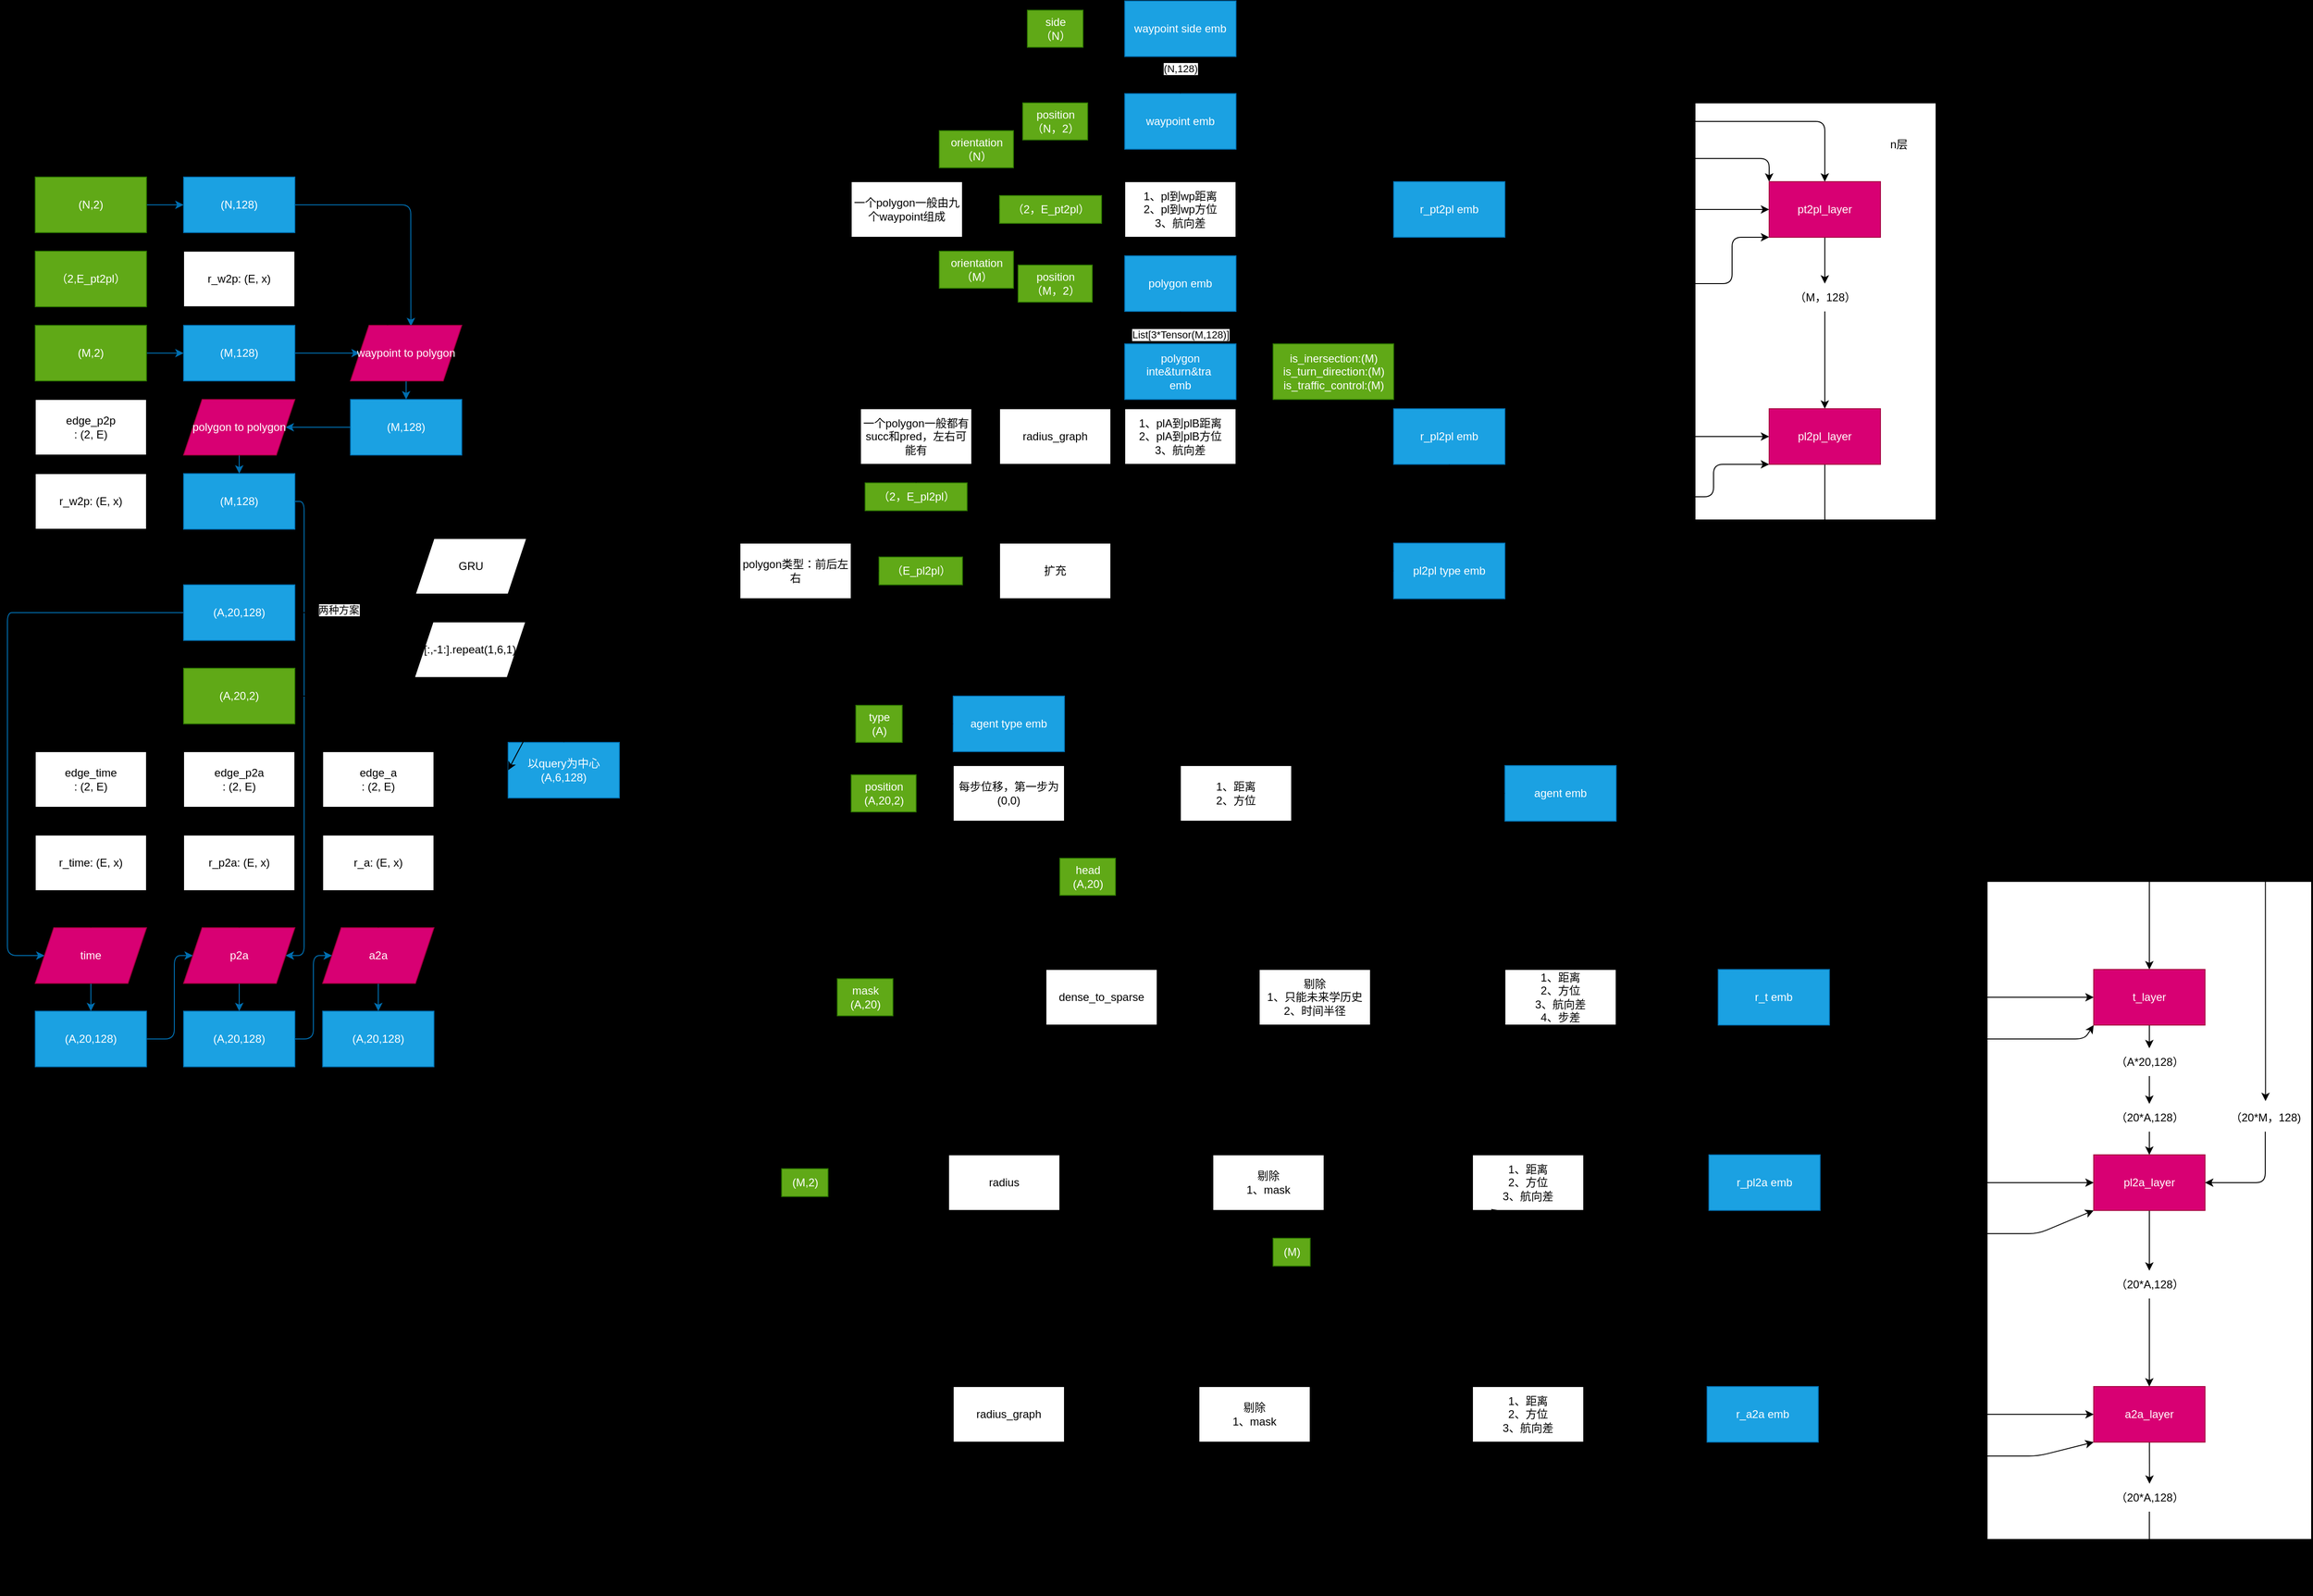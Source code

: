 <mxfile>
    <diagram id="oqo1S8tn357nuLcqh5lc" name="第 1 页">
        <mxGraphModel dx="2777" dy="2589" grid="1" gridSize="10" guides="1" tooltips="1" connect="1" arrows="1" fold="1" page="0" pageScale="1" pageWidth="827" pageHeight="1169" background="#000000" math="0" shadow="0">
            <root>
                <mxCell id="0"/>
                <mxCell id="1" parent="0"/>
                <mxCell id="329" value="" style="whiteSpace=wrap;html=1;" vertex="1" parent="1">
                    <mxGeometry x="2265" y="840" width="350" height="710" as="geometry"/>
                </mxCell>
                <mxCell id="202" value="" style="whiteSpace=wrap;html=1;" parent="1" vertex="1">
                    <mxGeometry x="1950" width="260" height="450" as="geometry"/>
                </mxCell>
                <mxCell id="4" value="" style="edgeStyle=none;html=1;fillColor=#1ba1e2;strokeColor=#006EAF;" parent="1" source="2" target="3" edge="1">
                    <mxGeometry relative="1" as="geometry"/>
                </mxCell>
                <mxCell id="2" value="(N,2)" style="rounded=0;whiteSpace=wrap;html=1;fillColor=#60a917;fontColor=#ffffff;strokeColor=#2D7600;" parent="1" vertex="1">
                    <mxGeometry x="160" y="80" width="120" height="60" as="geometry"/>
                </mxCell>
                <mxCell id="11" style="edgeStyle=none;html=1;entryX=0.543;entryY=0.016;entryDx=0;entryDy=0;entryPerimeter=0;fillColor=#1ba1e2;strokeColor=#006EAF;" parent="1" source="3" target="9" edge="1">
                    <mxGeometry relative="1" as="geometry">
                        <Array as="points">
                            <mxPoint x="565" y="110"/>
                        </Array>
                    </mxGeometry>
                </mxCell>
                <mxCell id="3" value="(N,128)" style="rounded=0;whiteSpace=wrap;html=1;fillColor=#1ba1e2;fontColor=#ffffff;strokeColor=#006EAF;" parent="1" vertex="1">
                    <mxGeometry x="320" y="80" width="120" height="60" as="geometry"/>
                </mxCell>
                <mxCell id="5" value="" style="edgeStyle=none;html=1;fillColor=#1ba1e2;strokeColor=#006EAF;" parent="1" source="6" target="7" edge="1">
                    <mxGeometry relative="1" as="geometry"/>
                </mxCell>
                <mxCell id="24" value="" style="edgeStyle=none;html=1;entryX=0.5;entryY=0;entryDx=0;entryDy=0;" parent="1" source="6" target="22" edge="1">
                    <mxGeometry relative="1" as="geometry"/>
                </mxCell>
                <mxCell id="62" style="edgeStyle=none;html=1;exitX=0;exitY=0.5;exitDx=0;exitDy=0;entryX=0;entryY=0.5;entryDx=0;entryDy=0;" parent="1" source="6" target="37" edge="1">
                    <mxGeometry relative="1" as="geometry">
                        <Array as="points">
                            <mxPoint x="130" y="270"/>
                            <mxPoint x="130" y="530"/>
                            <mxPoint x="300" y="530"/>
                            <mxPoint x="300" y="610"/>
                            <mxPoint x="300" y="730"/>
                        </Array>
                    </mxGeometry>
                </mxCell>
                <mxCell id="6" value="(M,2)" style="rounded=0;whiteSpace=wrap;html=1;fillColor=#60a917;fontColor=#ffffff;strokeColor=#2D7600;" parent="1" vertex="1">
                    <mxGeometry x="160" y="240" width="120" height="60" as="geometry"/>
                </mxCell>
                <mxCell id="10" value="" style="edgeStyle=none;html=1;fillColor=#1ba1e2;strokeColor=#006EAF;" parent="1" source="7" target="9" edge="1">
                    <mxGeometry relative="1" as="geometry"/>
                </mxCell>
                <mxCell id="7" value="(M,128)" style="rounded=0;whiteSpace=wrap;html=1;fillColor=#1ba1e2;fontColor=#ffffff;strokeColor=#006EAF;" parent="1" vertex="1">
                    <mxGeometry x="320" y="240" width="120" height="60" as="geometry"/>
                </mxCell>
                <mxCell id="13" value="" style="edgeStyle=none;html=1;fillColor=#1ba1e2;strokeColor=#006EAF;" parent="1" source="9" target="12" edge="1">
                    <mxGeometry relative="1" as="geometry"/>
                </mxCell>
                <mxCell id="9" value="waypoint to polygon" style="shape=parallelogram;perimeter=parallelogramPerimeter;whiteSpace=wrap;html=1;fixedSize=1;fillColor=#d80073;fontColor=#ffffff;strokeColor=#A50040;" parent="1" vertex="1">
                    <mxGeometry x="500" y="240" width="120" height="60" as="geometry"/>
                </mxCell>
                <mxCell id="21" value="" style="edgeStyle=none;html=1;fillColor=#1ba1e2;strokeColor=#006EAF;" parent="1" source="12" target="20" edge="1">
                    <mxGeometry relative="1" as="geometry"/>
                </mxCell>
                <mxCell id="12" value="(M,128)" style="whiteSpace=wrap;html=1;fillColor=#1ba1e2;fontColor=#ffffff;strokeColor=#006EAF;" parent="1" vertex="1">
                    <mxGeometry x="500" y="320" width="120" height="60" as="geometry"/>
                </mxCell>
                <mxCell id="18" value="" style="edgeStyle=none;html=1;" parent="1" source="14" target="17" edge="1">
                    <mxGeometry relative="1" as="geometry">
                        <Array as="points">
                            <mxPoint x="300" y="190"/>
                        </Array>
                    </mxGeometry>
                </mxCell>
                <mxCell id="29" style="edgeStyle=none;html=1;exitX=1;exitY=0.5;exitDx=0;exitDy=0;" parent="1" source="14" edge="1">
                    <mxGeometry relative="1" as="geometry">
                        <mxPoint x="540" y="240" as="targetPoint"/>
                        <Array as="points">
                            <mxPoint x="300" y="190"/>
                            <mxPoint x="300" y="150"/>
                            <mxPoint x="540" y="150"/>
                        </Array>
                    </mxGeometry>
                </mxCell>
                <mxCell id="14" value="&lt;span style=&quot;&quot;&gt;（2,E_pt2pl）&lt;/span&gt;" style="rounded=0;whiteSpace=wrap;html=1;fillColor=#60a917;fontColor=#ffffff;strokeColor=#2D7600;" parent="1" vertex="1">
                    <mxGeometry x="160" y="160" width="120" height="60" as="geometry"/>
                </mxCell>
                <mxCell id="19" style="edgeStyle=none;html=1;entryX=0.175;entryY=-0.022;entryDx=0;entryDy=0;entryPerimeter=0;" parent="1" source="17" target="9" edge="1">
                    <mxGeometry relative="1" as="geometry">
                        <Array as="points">
                            <mxPoint x="520" y="190"/>
                        </Array>
                    </mxGeometry>
                </mxCell>
                <mxCell id="17" value="r_w2p: (E, x)" style="rounded=0;whiteSpace=wrap;html=1;" parent="1" vertex="1">
                    <mxGeometry x="320" y="160" width="120" height="60" as="geometry"/>
                </mxCell>
                <mxCell id="31" value="" style="edgeStyle=none;html=1;fillColor=#1ba1e2;strokeColor=#006EAF;" parent="1" source="20" target="30" edge="1">
                    <mxGeometry relative="1" as="geometry"/>
                </mxCell>
                <mxCell id="20" value="polygon to polygon" style="shape=parallelogram;perimeter=parallelogramPerimeter;whiteSpace=wrap;html=1;fixedSize=1;fillColor=#d80073;fontColor=#ffffff;strokeColor=#A50040;" parent="1" vertex="1">
                    <mxGeometry x="320" y="320" width="120" height="60" as="geometry"/>
                </mxCell>
                <mxCell id="25" value="" style="edgeStyle=none;html=1;" parent="1" source="22" target="23" edge="1">
                    <mxGeometry relative="1" as="geometry"/>
                </mxCell>
                <mxCell id="27" style="edgeStyle=none;html=1;entryX=0;entryY=0.5;entryDx=0;entryDy=0;" parent="1" source="22" target="20" edge="1">
                    <mxGeometry relative="1" as="geometry"/>
                </mxCell>
                <mxCell id="22" value="edge_p2p&lt;br&gt;: (2, E)" style="rounded=0;whiteSpace=wrap;html=1;" parent="1" vertex="1">
                    <mxGeometry x="160" y="320" width="120" height="60" as="geometry"/>
                </mxCell>
                <mxCell id="28" style="edgeStyle=none;html=1;exitX=1;exitY=0.5;exitDx=0;exitDy=0;entryX=0.022;entryY=0.831;entryDx=0;entryDy=0;entryPerimeter=0;" parent="1" source="23" target="20" edge="1">
                    <mxGeometry relative="1" as="geometry">
                        <Array as="points">
                            <mxPoint x="300" y="430"/>
                            <mxPoint x="300" y="370"/>
                        </Array>
                    </mxGeometry>
                </mxCell>
                <mxCell id="23" value="r_w2p: (E, x)" style="rounded=0;whiteSpace=wrap;html=1;" parent="1" vertex="1">
                    <mxGeometry x="160" y="400" width="120" height="60" as="geometry"/>
                </mxCell>
                <mxCell id="94" style="edgeStyle=none;html=1;exitX=1;exitY=0.5;exitDx=0;exitDy=0;entryX=1;entryY=0.5;entryDx=0;entryDy=0;fillColor=#1ba1e2;strokeColor=#006EAF;" parent="1" source="30" target="53" edge="1">
                    <mxGeometry relative="1" as="geometry">
                        <Array as="points">
                            <mxPoint x="450" y="430"/>
                            <mxPoint x="450" y="660"/>
                            <mxPoint x="450" y="920"/>
                        </Array>
                    </mxGeometry>
                </mxCell>
                <mxCell id="30" value="(M,128)" style="whiteSpace=wrap;html=1;fillColor=#1ba1e2;fontColor=#ffffff;strokeColor=#006EAF;" parent="1" vertex="1">
                    <mxGeometry x="320" y="400" width="120" height="60" as="geometry"/>
                </mxCell>
                <mxCell id="63" value="" style="edgeStyle=none;html=1;" parent="1" source="32" target="37" edge="1">
                    <mxGeometry relative="1" as="geometry"/>
                </mxCell>
                <mxCell id="64" style="edgeStyle=none;html=1;exitX=0;exitY=0.5;exitDx=0;exitDy=0;entryX=0.5;entryY=0;entryDx=0;entryDy=0;" parent="1" source="32" target="35" edge="1">
                    <mxGeometry relative="1" as="geometry">
                        <Array as="points">
                            <mxPoint x="220" y="640"/>
                        </Array>
                    </mxGeometry>
                </mxCell>
                <mxCell id="65" style="edgeStyle=none;html=1;exitX=1;exitY=0.5;exitDx=0;exitDy=0;entryX=0.5;entryY=0;entryDx=0;entryDy=0;" parent="1" source="32" target="38" edge="1">
                    <mxGeometry relative="1" as="geometry">
                        <Array as="points">
                            <mxPoint x="530" y="640"/>
                        </Array>
                    </mxGeometry>
                </mxCell>
                <mxCell id="85" value="" style="edgeStyle=none;html=1;" parent="1" source="32" target="84" edge="1">
                    <mxGeometry relative="1" as="geometry"/>
                </mxCell>
                <mxCell id="32" value="(A,20,2)" style="rounded=0;whiteSpace=wrap;html=1;fillColor=#60a917;fontColor=#ffffff;strokeColor=#2D7600;" parent="1" vertex="1">
                    <mxGeometry x="320" y="610" width="120" height="60" as="geometry"/>
                </mxCell>
                <mxCell id="67" value="" style="edgeStyle=none;html=1;" parent="1" source="35" target="66" edge="1">
                    <mxGeometry relative="1" as="geometry"/>
                </mxCell>
                <mxCell id="77" style="edgeStyle=none;html=1;exitX=0.5;exitY=1;exitDx=0;exitDy=0;entryX=0.096;entryY=0.333;entryDx=0;entryDy=0;entryPerimeter=0;" parent="1" source="35" target="52" edge="1">
                    <mxGeometry relative="1" as="geometry">
                        <Array as="points">
                            <mxPoint x="220" y="770"/>
                            <mxPoint x="150" y="770"/>
                            <mxPoint x="150" y="840"/>
                            <mxPoint x="150" y="910"/>
                        </Array>
                    </mxGeometry>
                </mxCell>
                <mxCell id="35" value="edge_time&lt;br&gt;: (2, E)" style="rounded=0;whiteSpace=wrap;html=1;" parent="1" vertex="1">
                    <mxGeometry x="160" y="700" width="120" height="60" as="geometry"/>
                </mxCell>
                <mxCell id="69" value="" style="edgeStyle=none;html=1;" parent="1" source="37" target="68" edge="1">
                    <mxGeometry relative="1" as="geometry"/>
                </mxCell>
                <mxCell id="76" style="edgeStyle=none;html=1;exitX=0.5;exitY=1;exitDx=0;exitDy=0;entryX=0;entryY=0.25;entryDx=0;entryDy=0;" parent="1" source="37" target="53" edge="1">
                    <mxGeometry relative="1" as="geometry">
                        <Array as="points">
                            <mxPoint x="380" y="770"/>
                            <mxPoint x="310" y="770"/>
                            <mxPoint x="310" y="910"/>
                        </Array>
                    </mxGeometry>
                </mxCell>
                <mxCell id="37" value="edge_p2a&lt;br&gt;: (2, E)" style="rounded=0;whiteSpace=wrap;html=1;" parent="1" vertex="1">
                    <mxGeometry x="320" y="700" width="120" height="60" as="geometry"/>
                </mxCell>
                <mxCell id="71" value="" style="edgeStyle=none;html=1;" parent="1" source="38" target="70" edge="1">
                    <mxGeometry relative="1" as="geometry"/>
                </mxCell>
                <mxCell id="78" style="edgeStyle=none;html=1;exitX=0.5;exitY=1;exitDx=0;exitDy=0;entryX=0;entryY=0.25;entryDx=0;entryDy=0;" parent="1" source="38" target="54" edge="1">
                    <mxGeometry relative="1" as="geometry">
                        <Array as="points">
                            <mxPoint x="530" y="770"/>
                            <mxPoint x="460" y="770"/>
                            <mxPoint x="460" y="910"/>
                        </Array>
                    </mxGeometry>
                </mxCell>
                <mxCell id="38" value="edge_a&lt;br&gt;: (2, E)" style="rounded=0;whiteSpace=wrap;html=1;" parent="1" vertex="1">
                    <mxGeometry x="470" y="700" width="120" height="60" as="geometry"/>
                </mxCell>
                <mxCell id="83" value="" style="edgeStyle=none;html=1;fillColor=#1ba1e2;strokeColor=#006EAF;" parent="1" source="52" target="82" edge="1">
                    <mxGeometry relative="1" as="geometry"/>
                </mxCell>
                <mxCell id="52" value="time" style="shape=parallelogram;perimeter=parallelogramPerimeter;whiteSpace=wrap;html=1;fixedSize=1;fillColor=#d80073;fontColor=#ffffff;strokeColor=#A50040;" parent="1" vertex="1">
                    <mxGeometry x="160" y="890" width="120" height="60" as="geometry"/>
                </mxCell>
                <mxCell id="89" value="" style="edgeStyle=none;html=1;fillColor=#1ba1e2;strokeColor=#006EAF;" parent="1" source="53" target="88" edge="1">
                    <mxGeometry relative="1" as="geometry"/>
                </mxCell>
                <mxCell id="53" value="p2a" style="shape=parallelogram;perimeter=parallelogramPerimeter;whiteSpace=wrap;html=1;fixedSize=1;fillColor=#d80073;fontColor=#ffffff;strokeColor=#A50040;" parent="1" vertex="1">
                    <mxGeometry x="320" y="890" width="120" height="60" as="geometry"/>
                </mxCell>
                <mxCell id="92" value="" style="edgeStyle=none;html=1;fillColor=#1ba1e2;strokeColor=#006EAF;" parent="1" source="54" target="91" edge="1">
                    <mxGeometry relative="1" as="geometry"/>
                </mxCell>
                <mxCell id="54" value="a2a" style="shape=parallelogram;perimeter=parallelogramPerimeter;whiteSpace=wrap;html=1;fixedSize=1;fillColor=#d80073;fontColor=#ffffff;strokeColor=#A50040;" parent="1" vertex="1">
                    <mxGeometry x="470" y="890" width="120" height="60" as="geometry"/>
                </mxCell>
                <mxCell id="72" value="" style="edgeStyle=none;html=1;" parent="1" source="66" target="52" edge="1">
                    <mxGeometry relative="1" as="geometry"/>
                </mxCell>
                <mxCell id="66" value="r_time: (E, x)" style="whiteSpace=wrap;html=1;rounded=0;" parent="1" vertex="1">
                    <mxGeometry x="160" y="790" width="120" height="60" as="geometry"/>
                </mxCell>
                <mxCell id="73" value="" style="edgeStyle=none;html=1;" parent="1" source="68" target="53" edge="1">
                    <mxGeometry relative="1" as="geometry"/>
                </mxCell>
                <mxCell id="68" value="r_p2a: (E, x)" style="whiteSpace=wrap;html=1;rounded=0;" parent="1" vertex="1">
                    <mxGeometry x="320" y="790" width="120" height="60" as="geometry"/>
                </mxCell>
                <mxCell id="74" value="" style="edgeStyle=none;html=1;" parent="1" source="70" target="54" edge="1">
                    <mxGeometry relative="1" as="geometry"/>
                </mxCell>
                <mxCell id="70" value="r_a: (E, x)" style="whiteSpace=wrap;html=1;rounded=0;" parent="1" vertex="1">
                    <mxGeometry x="470" y="790" width="120" height="60" as="geometry"/>
                </mxCell>
                <mxCell id="87" style="edgeStyle=none;html=1;entryX=0;entryY=0.5;entryDx=0;entryDy=0;fillColor=#1ba1e2;strokeColor=#006EAF;" parent="1" source="82" target="53" edge="1">
                    <mxGeometry relative="1" as="geometry">
                        <Array as="points">
                            <mxPoint x="310" y="1010"/>
                            <mxPoint x="310" y="920"/>
                        </Array>
                    </mxGeometry>
                </mxCell>
                <mxCell id="82" value="(A,20,128)" style="whiteSpace=wrap;html=1;fillColor=#1ba1e2;fontColor=#ffffff;strokeColor=#006EAF;" parent="1" vertex="1">
                    <mxGeometry x="160" y="980" width="120" height="60" as="geometry"/>
                </mxCell>
                <mxCell id="86" style="edgeStyle=none;html=1;entryX=0;entryY=0.5;entryDx=0;entryDy=0;fillColor=#1ba1e2;strokeColor=#006EAF;" parent="1" source="84" target="52" edge="1">
                    <mxGeometry relative="1" as="geometry">
                        <Array as="points">
                            <mxPoint x="150" y="550"/>
                            <mxPoint x="130" y="550"/>
                            <mxPoint x="130" y="730"/>
                            <mxPoint x="130" y="920"/>
                            <mxPoint x="150" y="920"/>
                        </Array>
                    </mxGeometry>
                </mxCell>
                <mxCell id="99" style="edgeStyle=none;html=1;entryX=0;entryY=0.5;entryDx=0;entryDy=0;" parent="1" source="84" target="97" edge="1">
                    <mxGeometry relative="1" as="geometry">
                        <Array as="points">
                            <mxPoint x="510" y="550"/>
                            <mxPoint x="510" y="500"/>
                        </Array>
                    </mxGeometry>
                </mxCell>
                <mxCell id="100" style="edgeStyle=none;html=1;entryX=0;entryY=0.5;entryDx=0;entryDy=0;" parent="1" source="84" target="98" edge="1">
                    <mxGeometry relative="1" as="geometry">
                        <Array as="points">
                            <mxPoint x="510" y="550"/>
                            <mxPoint x="510" y="590"/>
                        </Array>
                    </mxGeometry>
                </mxCell>
                <mxCell id="104" value="两种方案" style="edgeLabel;html=1;align=center;verticalAlign=middle;resizable=0;points=[];" parent="100" vertex="1" connectable="0">
                    <mxGeometry x="-0.478" y="3" relative="1" as="geometry">
                        <mxPoint as="offset"/>
                    </mxGeometry>
                </mxCell>
                <mxCell id="84" value="(A,20,128)" style="rounded=0;whiteSpace=wrap;html=1;fillColor=#1ba1e2;fontColor=#ffffff;strokeColor=#006EAF;" parent="1" vertex="1">
                    <mxGeometry x="320" y="520" width="120" height="60" as="geometry"/>
                </mxCell>
                <mxCell id="90" style="edgeStyle=none;html=1;entryX=0;entryY=0.5;entryDx=0;entryDy=0;fillColor=#1ba1e2;strokeColor=#006EAF;" parent="1" source="88" target="54" edge="1">
                    <mxGeometry relative="1" as="geometry">
                        <mxPoint x="460.0" y="990" as="targetPoint"/>
                        <Array as="points">
                            <mxPoint x="460" y="1010"/>
                            <mxPoint x="460" y="920"/>
                        </Array>
                    </mxGeometry>
                </mxCell>
                <mxCell id="88" value="(A,20,128)" style="whiteSpace=wrap;html=1;fillColor=#1ba1e2;fontColor=#ffffff;strokeColor=#006EAF;" parent="1" vertex="1">
                    <mxGeometry x="320" y="980" width="120" height="60" as="geometry"/>
                </mxCell>
                <mxCell id="91" value="(A,20,128)" style="whiteSpace=wrap;html=1;fillColor=#1ba1e2;fontColor=#ffffff;strokeColor=#006EAF;" parent="1" vertex="1">
                    <mxGeometry x="470" y="980" width="120" height="60" as="geometry"/>
                </mxCell>
                <mxCell id="95" value="以query为中心&lt;br&gt;(A,6,128)" style="rounded=0;whiteSpace=wrap;html=1;fillColor=#1ba1e2;fontColor=#ffffff;strokeColor=#006EAF;" parent="1" vertex="1">
                    <mxGeometry x="670" y="690" width="120" height="60" as="geometry"/>
                </mxCell>
                <mxCell id="101" style="edgeStyle=none;html=1;entryX=0;entryY=0.5;entryDx=0;entryDy=0;" parent="1" source="97" target="95" edge="1">
                    <mxGeometry relative="1" as="geometry">
                        <Array as="points">
                            <mxPoint x="760" y="500"/>
                            <mxPoint x="760" y="550"/>
                        </Array>
                    </mxGeometry>
                </mxCell>
                <mxCell id="97" value="GRU" style="shape=parallelogram;perimeter=parallelogramPerimeter;whiteSpace=wrap;html=1;fixedSize=1;" parent="1" vertex="1">
                    <mxGeometry x="570" y="470" width="120" height="60" as="geometry"/>
                </mxCell>
                <mxCell id="102" style="edgeStyle=none;html=1;entryX=0.5;entryY=0;entryDx=0;entryDy=0;" parent="1" source="98" target="95" edge="1">
                    <mxGeometry relative="1" as="geometry">
                        <mxPoint x="830" y="550" as="targetPoint"/>
                        <Array as="points">
                            <mxPoint x="760" y="590"/>
                            <mxPoint x="760" y="550"/>
                        </Array>
                    </mxGeometry>
                </mxCell>
                <mxCell id="98" value="[:,-1:].repeat(1,6,1)" style="shape=parallelogram;perimeter=parallelogramPerimeter;whiteSpace=wrap;html=1;fixedSize=1;" parent="1" vertex="1">
                    <mxGeometry x="569" y="560" width="120" height="60" as="geometry"/>
                </mxCell>
                <mxCell id="107" value="" style="edgeStyle=none;html=1;" parent="1" source="105" target="106" edge="1">
                    <mxGeometry relative="1" as="geometry"/>
                </mxCell>
                <mxCell id="118" style="edgeStyle=none;html=1;entryX=0;entryY=0;entryDx=0;entryDy=0;" parent="1" source="105" target="117" edge="1">
                    <mxGeometry relative="1" as="geometry">
                        <mxPoint x="1295" y="90" as="targetPoint"/>
                    </mxGeometry>
                </mxCell>
                <mxCell id="105" value="position&lt;br&gt;（N，2）" style="text;html=1;align=center;verticalAlign=middle;resizable=0;points=[];autosize=1;strokeColor=#2D7600;fillColor=#60a917;fontColor=#ffffff;" parent="1" vertex="1">
                    <mxGeometry x="1225" width="70" height="40" as="geometry"/>
                </mxCell>
                <mxCell id="109" value="" style="edgeStyle=none;html=1;" parent="1" source="106" target="108" edge="1">
                    <mxGeometry relative="1" as="geometry"/>
                </mxCell>
                <mxCell id="106" value="waypoint emb" style="rounded=0;whiteSpace=wrap;html=1;fillColor=#1ba1e2;fontColor=#ffffff;strokeColor=#006EAF;" parent="1" vertex="1">
                    <mxGeometry x="1335" y="-10" width="120" height="60" as="geometry"/>
                </mxCell>
                <mxCell id="187" style="edgeStyle=none;html=1;entryX=0.5;entryY=0;entryDx=0;entryDy=0;" parent="1" source="108" target="186" edge="1">
                    <mxGeometry relative="1" as="geometry">
                        <Array as="points">
                            <mxPoint x="2090" y="20"/>
                        </Array>
                    </mxGeometry>
                </mxCell>
                <mxCell id="108" value="（N，128）" style="text;html=1;align=center;verticalAlign=middle;resizable=0;points=[];autosize=1;strokeColor=none;fillColor=none;" parent="1" vertex="1">
                    <mxGeometry x="1485" y="5" width="90" height="30" as="geometry"/>
                </mxCell>
                <mxCell id="121" value="" style="edgeStyle=none;html=1;" parent="1" source="111" target="117" edge="1">
                    <mxGeometry relative="1" as="geometry"/>
                </mxCell>
                <mxCell id="198" style="edgeStyle=none;html=1;entryX=0;entryY=0;entryDx=0;entryDy=0;" parent="1" source="111" target="186" edge="1">
                    <mxGeometry relative="1" as="geometry">
                        <Array as="points">
                            <mxPoint x="1255" y="60"/>
                            <mxPoint x="1670" y="60"/>
                            <mxPoint x="2030" y="60"/>
                        </Array>
                    </mxGeometry>
                </mxCell>
                <mxCell id="111" value="（2，E_pt2pl）" style="text;html=1;align=center;verticalAlign=middle;resizable=0;points=[];autosize=1;strokeColor=#2D7600;fillColor=#60a917;fontColor=#ffffff;" parent="1" vertex="1">
                    <mxGeometry x="1200" y="100" width="110" height="30" as="geometry"/>
                </mxCell>
                <mxCell id="114" value="" style="edgeStyle=none;html=1;" parent="1" source="112" target="113" edge="1">
                    <mxGeometry relative="1" as="geometry"/>
                </mxCell>
                <mxCell id="122" style="edgeStyle=none;html=1;entryX=0;entryY=1;entryDx=0;entryDy=0;" parent="1" source="112" target="117" edge="1">
                    <mxGeometry relative="1" as="geometry"/>
                </mxCell>
                <mxCell id="132" style="edgeStyle=none;html=1;entryX=0;entryY=0.25;entryDx=0;entryDy=0;" parent="1" source="112" target="130" edge="1">
                    <mxGeometry relative="1" as="geometry"/>
                </mxCell>
                <mxCell id="147" style="edgeStyle=none;html=1;" parent="1" source="112" target="148" edge="1">
                    <mxGeometry relative="1" as="geometry">
                        <mxPoint x="1260.0" y="350" as="targetPoint"/>
                    </mxGeometry>
                </mxCell>
                <mxCell id="112" value="position&lt;br&gt;（M，2）" style="text;html=1;align=center;verticalAlign=middle;resizable=0;points=[];autosize=1;strokeColor=#2D7600;fillColor=#60a917;fontColor=#ffffff;" parent="1" vertex="1">
                    <mxGeometry x="1220" y="175" width="80" height="40" as="geometry"/>
                </mxCell>
                <mxCell id="116" value="" style="edgeStyle=none;html=1;" parent="1" source="113" target="115" edge="1">
                    <mxGeometry relative="1" as="geometry"/>
                </mxCell>
                <mxCell id="113" value="polygon emb" style="rounded=0;whiteSpace=wrap;html=1;fillColor=#1ba1e2;fontColor=#ffffff;strokeColor=#006EAF;" parent="1" vertex="1">
                    <mxGeometry x="1335" y="165" width="120" height="60" as="geometry"/>
                </mxCell>
                <mxCell id="188" style="edgeStyle=none;html=1;entryX=0;entryY=1;entryDx=0;entryDy=0;" parent="1" source="115" target="186" edge="1">
                    <mxGeometry relative="1" as="geometry">
                        <Array as="points">
                            <mxPoint x="1990" y="195"/>
                            <mxPoint x="1990" y="145"/>
                        </Array>
                    </mxGeometry>
                </mxCell>
                <mxCell id="115" value="（M，128）" style="text;html=1;align=center;verticalAlign=middle;resizable=0;points=[];autosize=1;strokeColor=none;fillColor=none;" parent="1" vertex="1">
                    <mxGeometry x="1485" y="180" width="90" height="30" as="geometry"/>
                </mxCell>
                <mxCell id="124" value="" style="edgeStyle=none;html=1;" parent="1" source="117" target="123" edge="1">
                    <mxGeometry relative="1" as="geometry"/>
                </mxCell>
                <mxCell id="117" value="1、pl到wp距离&lt;br&gt;2、pl到wp方位&lt;br&gt;3、航向差" style="rounded=0;whiteSpace=wrap;html=1;" parent="1" vertex="1">
                    <mxGeometry x="1335" y="85" width="120" height="60" as="geometry"/>
                </mxCell>
                <mxCell id="136" value="" style="edgeStyle=none;html=1;" parent="1" source="123" target="134" edge="1">
                    <mxGeometry relative="1" as="geometry"/>
                </mxCell>
                <mxCell id="123" value="(E_pt2pl,3)" style="text;html=1;align=center;verticalAlign=middle;resizable=0;points=[];autosize=1;strokeColor=none;fillColor=none;" parent="1" vertex="1">
                    <mxGeometry x="1490" y="100" width="80" height="30" as="geometry"/>
                </mxCell>
                <mxCell id="153" style="edgeStyle=none;html=1;entryX=0.5;entryY=0;entryDx=0;entryDy=0;" parent="1" source="125" target="151" edge="1">
                    <mxGeometry relative="1" as="geometry">
                        <Array as="points">
                            <mxPoint x="1115" y="450"/>
                            <mxPoint x="1260" y="450"/>
                        </Array>
                    </mxGeometry>
                </mxCell>
                <mxCell id="125" value="（2，E_pl2pl）" style="text;html=1;align=center;verticalAlign=middle;resizable=0;points=[];autosize=1;strokeColor=#2D7600;fillColor=#60a917;fontColor=#ffffff;" parent="1" vertex="1">
                    <mxGeometry x="1055" y="410" width="110" height="30" as="geometry"/>
                </mxCell>
                <mxCell id="127" value="" style="edgeStyle=none;html=1;" parent="1" source="126" target="111" edge="1">
                    <mxGeometry relative="1" as="geometry"/>
                </mxCell>
                <mxCell id="126" value="一个polygon一般由九个waypoint组成" style="rounded=0;whiteSpace=wrap;html=1;" parent="1" vertex="1">
                    <mxGeometry x="1040" y="85" width="120" height="60" as="geometry"/>
                </mxCell>
                <mxCell id="129" value="" style="edgeStyle=none;html=1;" parent="1" source="128" target="125" edge="1">
                    <mxGeometry relative="1" as="geometry"/>
                </mxCell>
                <mxCell id="128" value="一个polygon一般都有succ和pred，左右可能有" style="rounded=0;whiteSpace=wrap;html=1;" parent="1" vertex="1">
                    <mxGeometry x="1050" y="330" width="120" height="60" as="geometry"/>
                </mxCell>
                <mxCell id="138" value="" style="edgeStyle=none;html=1;" parent="1" source="130" target="133" edge="1">
                    <mxGeometry relative="1" as="geometry"/>
                </mxCell>
                <mxCell id="130" value="1、plA到plB距离&lt;br&gt;2、plA到plB方位&lt;br&gt;3、航向差" style="rounded=0;whiteSpace=wrap;html=1;" parent="1" vertex="1">
                    <mxGeometry x="1335" y="330" width="120" height="60" as="geometry"/>
                </mxCell>
                <mxCell id="137" value="" style="edgeStyle=none;html=1;" parent="1" source="133" target="135" edge="1">
                    <mxGeometry relative="1" as="geometry"/>
                </mxCell>
                <mxCell id="133" value="(E_pl2pl_radius,3)" style="text;html=1;align=center;verticalAlign=middle;resizable=0;points=[];autosize=1;strokeColor=none;fillColor=none;" parent="1" vertex="1">
                    <mxGeometry x="1485" y="345" width="120" height="30" as="geometry"/>
                </mxCell>
                <mxCell id="141" value="" style="edgeStyle=none;html=1;" parent="1" source="134" target="139" edge="1">
                    <mxGeometry relative="1" as="geometry"/>
                </mxCell>
                <mxCell id="134" value="&lt;span style=&quot;&quot;&gt;r_pt2pl&amp;nbsp;&lt;/span&gt;emb" style="rounded=0;whiteSpace=wrap;html=1;fillColor=#1ba1e2;fontColor=#ffffff;strokeColor=#006EAF;" parent="1" vertex="1">
                    <mxGeometry x="1625" y="85" width="120" height="60" as="geometry"/>
                </mxCell>
                <mxCell id="142" value="" style="edgeStyle=none;html=1;" parent="1" source="135" target="140" edge="1">
                    <mxGeometry relative="1" as="geometry"/>
                </mxCell>
                <mxCell id="135" value="&lt;span style=&quot;&quot;&gt;r_pl2pl&amp;nbsp;&lt;/span&gt;emb" style="rounded=0;whiteSpace=wrap;html=1;fillColor=#1ba1e2;fontColor=#ffffff;strokeColor=#006EAF;" parent="1" vertex="1">
                    <mxGeometry x="1625" y="330" width="120" height="60" as="geometry"/>
                </mxCell>
                <mxCell id="189" style="edgeStyle=none;html=1;entryX=0;entryY=0.5;entryDx=0;entryDy=0;" parent="1" source="139" target="186" edge="1">
                    <mxGeometry relative="1" as="geometry"/>
                </mxCell>
                <mxCell id="139" value="（E_pt2pl，128）" style="text;html=1;align=center;verticalAlign=middle;resizable=0;points=[];autosize=1;strokeColor=none;fillColor=none;" parent="1" vertex="1">
                    <mxGeometry x="1815" y="100" width="120" height="30" as="geometry"/>
                </mxCell>
                <mxCell id="196" value="" style="edgeStyle=none;html=1;" parent="1" source="140" target="194" edge="1">
                    <mxGeometry relative="1" as="geometry"/>
                </mxCell>
                <mxCell id="140" value="（E_pl2pl_radius，128）" style="text;html=1;align=center;verticalAlign=middle;resizable=0;points=[];autosize=1;strokeColor=none;fillColor=none;" parent="1" vertex="1">
                    <mxGeometry x="1780" y="345" width="160" height="30" as="geometry"/>
                </mxCell>
                <mxCell id="171" value="" style="edgeStyle=none;html=1;" parent="1" source="143" target="170" edge="1">
                    <mxGeometry relative="1" as="geometry"/>
                </mxCell>
                <mxCell id="143" value="&lt;span style=&quot;&quot;&gt;pl2pl type&amp;nbsp;&lt;/span&gt;emb" style="rounded=0;whiteSpace=wrap;html=1;fillColor=#1ba1e2;fontColor=#ffffff;strokeColor=#006EAF;" parent="1" vertex="1">
                    <mxGeometry x="1625" y="475" width="120" height="60" as="geometry"/>
                </mxCell>
                <mxCell id="154" value="" style="edgeStyle=none;html=1;" parent="1" source="145" target="151" edge="1">
                    <mxGeometry relative="1" as="geometry"/>
                </mxCell>
                <mxCell id="145" value="（E_pl2pl）" style="text;html=1;align=center;verticalAlign=middle;resizable=0;points=[];autosize=1;strokeColor=#2D7600;fillColor=#60a917;fontColor=#ffffff;" parent="1" vertex="1">
                    <mxGeometry x="1070" y="490" width="90" height="30" as="geometry"/>
                </mxCell>
                <mxCell id="150" value="" style="edgeStyle=none;html=1;" parent="1" source="148" target="149" edge="1">
                    <mxGeometry relative="1" as="geometry"/>
                </mxCell>
                <mxCell id="148" value="radius_graph" style="rounded=0;whiteSpace=wrap;html=1;" parent="1" vertex="1">
                    <mxGeometry x="1200" y="330" width="120" height="60" as="geometry"/>
                </mxCell>
                <mxCell id="152" value="" style="edgeStyle=none;html=1;" parent="1" source="149" target="151" edge="1">
                    <mxGeometry relative="1" as="geometry"/>
                </mxCell>
                <mxCell id="149" value="（2，E_pl2pl_radius）" style="text;html=1;align=center;verticalAlign=middle;resizable=0;points=[];autosize=1;strokeColor=none;fillColor=none;" parent="1" vertex="1">
                    <mxGeometry x="1185" y="410" width="150" height="30" as="geometry"/>
                </mxCell>
                <mxCell id="157" value="" style="edgeStyle=none;html=1;entryX=0.5;entryY=1;entryDx=0;entryDy=0;entryPerimeter=0;" parent="1" source="151" target="156" edge="1">
                    <mxGeometry relative="1" as="geometry">
                        <mxPoint x="1395" y="460" as="targetPoint"/>
                    </mxGeometry>
                </mxCell>
                <mxCell id="158" style="edgeStyle=none;html=1;entryX=-0.007;entryY=0.515;entryDx=0;entryDy=0;entryPerimeter=0;" parent="1" source="151" target="155" edge="1">
                    <mxGeometry relative="1" as="geometry"/>
                </mxCell>
                <mxCell id="151" value="扩充" style="rounded=0;whiteSpace=wrap;html=1;" parent="1" vertex="1">
                    <mxGeometry x="1200" y="475" width="120" height="60" as="geometry"/>
                </mxCell>
                <mxCell id="162" value="" style="edgeStyle=none;html=1;" parent="1" source="155" target="143" edge="1">
                    <mxGeometry relative="1" as="geometry"/>
                </mxCell>
                <mxCell id="155" value="（E_pl2pl_radius）" style="text;html=1;align=center;verticalAlign=middle;resizable=0;points=[];autosize=1;strokeColor=none;fillColor=none;" parent="1" vertex="1">
                    <mxGeometry x="1415" y="490" width="130" height="30" as="geometry"/>
                </mxCell>
                <mxCell id="163" value="" style="edgeStyle=none;html=1;" parent="1" source="156" target="130" edge="1">
                    <mxGeometry relative="1" as="geometry"/>
                </mxCell>
                <mxCell id="197" style="edgeStyle=none;html=1;entryX=0;entryY=1;entryDx=0;entryDy=0;" parent="1" source="156" target="194" edge="1">
                    <mxGeometry relative="1" as="geometry">
                        <Array as="points">
                            <mxPoint x="1970" y="425"/>
                            <mxPoint x="1970" y="390"/>
                        </Array>
                    </mxGeometry>
                </mxCell>
                <mxCell id="156" value="（2，E_pl2pl_radius）" style="text;html=1;align=center;verticalAlign=middle;resizable=0;points=[];autosize=1;strokeColor=none;fillColor=none;" parent="1" vertex="1">
                    <mxGeometry x="1320" y="410" width="150" height="30" as="geometry"/>
                </mxCell>
                <mxCell id="167" style="edgeStyle=none;html=1;entryX=0;entryY=0.25;entryDx=0;entryDy=0;" parent="1" source="164" target="117" edge="1">
                    <mxGeometry relative="1" as="geometry">
                        <mxPoint x="1265" y="70" as="targetPoint"/>
                    </mxGeometry>
                </mxCell>
                <mxCell id="164" value="orientation&lt;br&gt;（N）" style="text;html=1;align=center;verticalAlign=middle;resizable=0;points=[];autosize=1;strokeColor=#2D7600;fillColor=#60a917;fontColor=#ffffff;" parent="1" vertex="1">
                    <mxGeometry x="1135" y="30" width="80" height="40" as="geometry"/>
                </mxCell>
                <mxCell id="168" style="edgeStyle=none;html=1;entryX=0;entryY=0.75;entryDx=0;entryDy=0;" parent="1" source="165" target="117" edge="1">
                    <mxGeometry relative="1" as="geometry"/>
                </mxCell>
                <mxCell id="165" value="orientation&lt;br&gt;（M）" style="text;html=1;align=center;verticalAlign=middle;resizable=0;points=[];autosize=1;strokeColor=#2D7600;fillColor=#60a917;fontColor=#ffffff;" parent="1" vertex="1">
                    <mxGeometry x="1135" y="160" width="80" height="40" as="geometry"/>
                </mxCell>
                <mxCell id="172" value="" style="edgeStyle=none;html=1;" parent="1" source="170" target="135" edge="1">
                    <mxGeometry relative="1" as="geometry"/>
                </mxCell>
                <mxCell id="170" value="（E_pl2pl_radius，128）" style="text;html=1;align=center;verticalAlign=middle;resizable=0;points=[];autosize=1;strokeColor=none;fillColor=none;" parent="1" vertex="1">
                    <mxGeometry x="1605" y="430" width="160" height="30" as="geometry"/>
                </mxCell>
                <mxCell id="175" value="" style="edgeStyle=none;html=1;" parent="1" source="174" target="145" edge="1">
                    <mxGeometry relative="1" as="geometry"/>
                </mxCell>
                <mxCell id="174" value="polygon类型：前后左右" style="rounded=0;whiteSpace=wrap;html=1;" parent="1" vertex="1">
                    <mxGeometry x="920" y="475" width="120" height="60" as="geometry"/>
                </mxCell>
                <mxCell id="178" value="" style="edgeStyle=none;html=1;" parent="1" source="176" target="177" edge="1">
                    <mxGeometry relative="1" as="geometry"/>
                </mxCell>
                <mxCell id="176" value="side&lt;br&gt;（N）" style="text;html=1;align=center;verticalAlign=middle;resizable=0;points=[];autosize=1;strokeColor=#2D7600;fillColor=#60a917;fontColor=#ffffff;" parent="1" vertex="1">
                    <mxGeometry x="1230" y="-100" width="60" height="40" as="geometry"/>
                </mxCell>
                <mxCell id="179" value="" style="edgeStyle=none;html=1;" parent="1" source="177" target="106" edge="1">
                    <mxGeometry relative="1" as="geometry"/>
                </mxCell>
                <mxCell id="180" value="(N,128)" style="edgeLabel;html=1;align=center;verticalAlign=middle;resizable=0;points=[];" parent="179" vertex="1" connectable="0">
                    <mxGeometry x="-0.379" relative="1" as="geometry">
                        <mxPoint as="offset"/>
                    </mxGeometry>
                </mxCell>
                <mxCell id="177" value="&lt;span style=&quot;&quot;&gt;waypoint side&amp;nbsp;&lt;/span&gt;emb" style="rounded=0;whiteSpace=wrap;html=1;fillColor=#1ba1e2;fontColor=#ffffff;strokeColor=#006EAF;" parent="1" vertex="1">
                    <mxGeometry x="1335" y="-110" width="120" height="60" as="geometry"/>
                </mxCell>
                <mxCell id="207" value="" style="edgeStyle=none;html=1;" parent="1" source="181" target="205" edge="1">
                    <mxGeometry relative="1" as="geometry"/>
                </mxCell>
                <mxCell id="181" value="is_inersection:(M)&lt;br&gt;is_turn_direction:(M)&lt;br&gt;is_traffic_control:(M)" style="text;html=1;align=center;verticalAlign=middle;resizable=0;points=[];autosize=1;strokeColor=#2D7600;fillColor=#60a917;fontColor=#ffffff;" parent="1" vertex="1">
                    <mxGeometry x="1495" y="260" width="130" height="60" as="geometry"/>
                </mxCell>
                <mxCell id="193" value="" style="edgeStyle=none;html=1;" parent="1" source="186" target="192" edge="1">
                    <mxGeometry relative="1" as="geometry"/>
                </mxCell>
                <mxCell id="186" value="pt2pl_layer" style="rounded=0;whiteSpace=wrap;html=1;fillColor=#d80073;fontColor=#ffffff;strokeColor=#A50040;" parent="1" vertex="1">
                    <mxGeometry x="2030" y="85" width="120" height="60" as="geometry"/>
                </mxCell>
                <mxCell id="195" style="edgeStyle=none;html=1;entryX=0.5;entryY=0;entryDx=0;entryDy=0;" parent="1" source="192" target="194" edge="1">
                    <mxGeometry relative="1" as="geometry">
                        <Array as="points">
                            <mxPoint x="2090" y="240"/>
                            <mxPoint x="2090" y="230"/>
                        </Array>
                    </mxGeometry>
                </mxCell>
                <mxCell id="192" value="（M，128）" style="text;html=1;align=center;verticalAlign=middle;resizable=0;points=[];autosize=1;strokeColor=none;fillColor=none;" parent="1" vertex="1">
                    <mxGeometry x="2045" y="195" width="90" height="30" as="geometry"/>
                </mxCell>
                <mxCell id="200" value="" style="edgeStyle=none;html=1;" parent="1" source="194" target="199" edge="1">
                    <mxGeometry relative="1" as="geometry"/>
                </mxCell>
                <mxCell id="194" value="pl2pl_layer" style="rounded=0;whiteSpace=wrap;html=1;fillColor=#d80073;fontColor=#ffffff;strokeColor=#A50040;" parent="1" vertex="1">
                    <mxGeometry x="2030" y="330" width="120" height="60" as="geometry"/>
                </mxCell>
                <mxCell id="345" style="edgeStyle=none;html=1;entryX=0.503;entryY=-0.099;entryDx=0;entryDy=0;entryPerimeter=0;" edge="1" parent="1" source="199" target="344">
                    <mxGeometry relative="1" as="geometry">
                        <mxPoint x="2530" y="710" as="targetPoint"/>
                        <Array as="points">
                            <mxPoint x="2565" y="525"/>
                        </Array>
                    </mxGeometry>
                </mxCell>
                <mxCell id="199" value="（M，128）" style="text;html=1;align=center;verticalAlign=middle;resizable=0;points=[];autosize=1;strokeColor=none;fillColor=none;" parent="1" vertex="1">
                    <mxGeometry x="2045" y="510" width="90" height="30" as="geometry"/>
                </mxCell>
                <mxCell id="204" value="n层" style="text;html=1;strokeColor=none;fillColor=none;align=center;verticalAlign=middle;whiteSpace=wrap;rounded=0;" parent="1" vertex="1">
                    <mxGeometry x="2140" y="30" width="60" height="30" as="geometry"/>
                </mxCell>
                <mxCell id="209" value="" style="edgeStyle=none;html=1;entryX=0.5;entryY=1;entryDx=0;entryDy=0;" parent="1" source="205" target="113" edge="1">
                    <mxGeometry relative="1" as="geometry">
                        <mxPoint x="1395" y="220" as="targetPoint"/>
                    </mxGeometry>
                </mxCell>
                <mxCell id="205" value="&lt;span style=&quot;&quot;&gt;polygon &lt;br&gt;inte&amp;amp;turn&amp;amp;tra&amp;nbsp;&lt;br&gt;&lt;/span&gt;emb" style="rounded=0;whiteSpace=wrap;html=1;fillColor=#1ba1e2;fontColor=#ffffff;strokeColor=#006EAF;" parent="1" vertex="1">
                    <mxGeometry x="1335" y="260" width="120" height="60" as="geometry"/>
                </mxCell>
                <mxCell id="206" value="List[3*Tensor(M,128)]" style="edgeLabel;html=1;align=center;verticalAlign=middle;resizable=0;points=[];" parent="1" vertex="1" connectable="0">
                    <mxGeometry x="1394.996" y="249.996" as="geometry"/>
                </mxCell>
                <mxCell id="227" value="" style="edgeStyle=none;html=1;" parent="1" source="211" target="226" edge="1">
                    <mxGeometry relative="1" as="geometry"/>
                </mxCell>
                <mxCell id="253" style="edgeStyle=none;html=1;entryX=0.5;entryY=0;entryDx=0;entryDy=0;exitX=0.499;exitY=1.004;exitDx=0;exitDy=0;exitPerimeter=0;" parent="1" source="228" target="254" edge="1">
                    <mxGeometry relative="1" as="geometry">
                        <mxPoint x="1805" y="925" as="targetPoint"/>
                        <Array as="points">
                            <mxPoint x="1330" y="795"/>
                            <mxPoint x="1445" y="795"/>
                            <mxPoint x="1805" y="795"/>
                        </Array>
                    </mxGeometry>
                </mxCell>
                <mxCell id="267" style="edgeStyle=none;html=1;entryX=0.499;entryY=0.003;entryDx=0;entryDy=0;entryPerimeter=0;" parent="1" source="211" target="268" edge="1">
                    <mxGeometry relative="1" as="geometry">
                        <mxPoint x="995" y="995" as="targetPoint"/>
                        <Array as="points">
                            <mxPoint x="990" y="745"/>
                        </Array>
                    </mxGeometry>
                </mxCell>
                <mxCell id="211" value="position&lt;br&gt;(A,20,2)" style="text;html=1;align=center;verticalAlign=middle;resizable=0;points=[];autosize=1;strokeColor=#2D7600;fillColor=#60a917;fontColor=#ffffff;" parent="1" vertex="1">
                    <mxGeometry x="1040" y="725" width="70" height="40" as="geometry"/>
                </mxCell>
                <mxCell id="244" value="" style="edgeStyle=none;html=1;" parent="1" source="213" target="243" edge="1">
                    <mxGeometry relative="1" as="geometry"/>
                </mxCell>
                <mxCell id="213" value="mask&lt;br&gt;(A,20)" style="text;html=1;align=center;verticalAlign=middle;resizable=0;points=[];autosize=1;strokeColor=#2D7600;fillColor=#60a917;fontColor=#ffffff;" parent="1" vertex="1">
                    <mxGeometry x="1025" y="945" width="60" height="40" as="geometry"/>
                </mxCell>
                <mxCell id="257" style="edgeStyle=none;html=1;entryX=0;entryY=0;entryDx=0;entryDy=0;" parent="1" source="214" target="254" edge="1">
                    <mxGeometry relative="1" as="geometry">
                        <Array as="points">
                            <mxPoint x="1295" y="895"/>
                            <mxPoint x="1745" y="895"/>
                        </Array>
                    </mxGeometry>
                </mxCell>
                <mxCell id="297" value="" style="edgeStyle=none;html=1;" parent="1" source="214" target="217" edge="1">
                    <mxGeometry relative="1" as="geometry"/>
                </mxCell>
                <mxCell id="317" style="edgeStyle=none;html=1;entryX=0.5;entryY=-0.036;entryDx=0;entryDy=0;entryPerimeter=0;" edge="1" parent="1" source="214" target="316">
                    <mxGeometry relative="1" as="geometry">
                        <Array as="points">
                            <mxPoint x="1220" y="835"/>
                        </Array>
                    </mxGeometry>
                </mxCell>
                <mxCell id="214" value="head&lt;br&gt;(A,20)" style="text;html=1;align=center;verticalAlign=middle;resizable=0;points=[];autosize=1;strokeColor=#2D7600;fillColor=#60a917;fontColor=#ffffff;" parent="1" vertex="1">
                    <mxGeometry x="1265" y="815" width="60" height="40" as="geometry"/>
                </mxCell>
                <mxCell id="242" value="" style="edgeStyle=none;html=1;" parent="1" source="217" target="230" edge="1">
                    <mxGeometry relative="1" as="geometry"/>
                </mxCell>
                <mxCell id="256" style="edgeStyle=none;html=1;entryX=0.25;entryY=0;entryDx=0;entryDy=0;" parent="1" source="217" target="254" edge="1">
                    <mxGeometry relative="1" as="geometry">
                        <Array as="points">
                            <mxPoint x="1775" y="835"/>
                        </Array>
                    </mxGeometry>
                </mxCell>
                <mxCell id="321" style="edgeStyle=none;html=1;entryX=0.504;entryY=-0.098;entryDx=0;entryDy=0;entryPerimeter=0;" edge="1" parent="1" source="217" target="320">
                    <mxGeometry relative="1" as="geometry">
                        <mxPoint x="1455" y="995" as="targetPoint"/>
                    </mxGeometry>
                </mxCell>
                <mxCell id="217" value="(cos,sin)&lt;br&gt;(A,20,2)" style="text;html=1;align=center;verticalAlign=middle;resizable=0;points=[];autosize=1;strokeColor=none;fillColor=none;" parent="1" vertex="1">
                    <mxGeometry x="1420" y="815" width="70" height="40" as="geometry"/>
                </mxCell>
                <mxCell id="223" value="" style="edgeStyle=none;html=1;" parent="1" source="219" target="222" edge="1">
                    <mxGeometry relative="1" as="geometry"/>
                </mxCell>
                <mxCell id="219" value="agent type emb" style="rounded=0;whiteSpace=wrap;html=1;fillColor=#1ba1e2;fontColor=#ffffff;strokeColor=#006EAF;" parent="1" vertex="1">
                    <mxGeometry x="1150" y="640" width="120" height="60" as="geometry"/>
                </mxCell>
                <mxCell id="221" value="" style="edgeStyle=none;html=1;" parent="1" source="220" target="219" edge="1">
                    <mxGeometry relative="1" as="geometry"/>
                </mxCell>
                <mxCell id="220" value="type&lt;br&gt;(A)" style="text;html=1;align=center;verticalAlign=middle;resizable=0;points=[];autosize=1;strokeColor=#2D7600;fillColor=#60a917;fontColor=#ffffff;" parent="1" vertex="1">
                    <mxGeometry x="1045" y="650" width="50" height="40" as="geometry"/>
                </mxCell>
                <mxCell id="225" value="" style="edgeStyle=none;html=1;" parent="1" source="222" target="224" edge="1">
                    <mxGeometry relative="1" as="geometry"/>
                </mxCell>
                <mxCell id="222" value="（A,128）" style="text;html=1;align=center;verticalAlign=middle;resizable=0;points=[];autosize=1;strokeColor=none;fillColor=none;" parent="1" vertex="1">
                    <mxGeometry x="1395" y="655" width="80" height="30" as="geometry"/>
                </mxCell>
                <mxCell id="236" style="edgeStyle=none;html=1;entryX=0.5;entryY=0;entryDx=0;entryDy=0;" parent="1" source="224" target="232" edge="1">
                    <mxGeometry relative="1" as="geometry">
                        <Array as="points">
                            <mxPoint x="1805" y="670"/>
                        </Array>
                    </mxGeometry>
                </mxCell>
                <mxCell id="224" value="（A*20,128）" style="text;html=1;align=center;verticalAlign=middle;resizable=0;points=[];autosize=1;strokeColor=none;fillColor=none;" parent="1" vertex="1">
                    <mxGeometry x="1555" y="655" width="100" height="30" as="geometry"/>
                </mxCell>
                <mxCell id="229" value="" style="edgeStyle=none;html=1;" parent="1" source="226" target="228" edge="1">
                    <mxGeometry relative="1" as="geometry"/>
                </mxCell>
                <mxCell id="226" value="每步位移，第一步为(0,0)" style="rounded=0;whiteSpace=wrap;html=1;" parent="1" vertex="1">
                    <mxGeometry x="1150" y="715" width="120" height="60" as="geometry"/>
                </mxCell>
                <mxCell id="231" value="" style="edgeStyle=none;html=1;" parent="1" source="228" target="230" edge="1">
                    <mxGeometry relative="1" as="geometry"/>
                </mxCell>
                <mxCell id="228" value="feat&lt;br&gt;（A,20,2）" style="text;html=1;align=center;verticalAlign=middle;resizable=0;points=[];autosize=1;strokeColor=none;fillColor=none;" parent="1" vertex="1">
                    <mxGeometry x="1290" y="725" width="80" height="40" as="geometry"/>
                </mxCell>
                <mxCell id="234" value="" style="edgeStyle=none;html=1;" parent="1" source="230" target="233" edge="1">
                    <mxGeometry relative="1" as="geometry"/>
                </mxCell>
                <mxCell id="230" value="1、距离&lt;br&gt;2、方位" style="rounded=0;whiteSpace=wrap;html=1;" parent="1" vertex="1">
                    <mxGeometry x="1395" y="715" width="120" height="60" as="geometry"/>
                </mxCell>
                <mxCell id="241" value="" style="edgeStyle=none;html=1;" parent="1" source="232" target="240" edge="1">
                    <mxGeometry relative="1" as="geometry"/>
                </mxCell>
                <mxCell id="232" value="&lt;span style=&quot;&quot;&gt;agent&amp;nbsp;&lt;/span&gt;emb" style="rounded=0;whiteSpace=wrap;html=1;fillColor=#1ba1e2;fontColor=#ffffff;strokeColor=#006EAF;" parent="1" vertex="1">
                    <mxGeometry x="1745" y="715" width="120" height="60" as="geometry"/>
                </mxCell>
                <mxCell id="238" value="" style="edgeStyle=none;html=1;" parent="1" source="233" target="237" edge="1">
                    <mxGeometry relative="1" as="geometry"/>
                </mxCell>
                <mxCell id="233" value="（A,20,2）" style="text;html=1;align=center;verticalAlign=middle;resizable=0;points=[];autosize=1;strokeColor=none;fillColor=none;" parent="1" vertex="1">
                    <mxGeometry x="1535" y="730" width="80" height="30" as="geometry"/>
                </mxCell>
                <mxCell id="239" value="" style="edgeStyle=none;html=1;" parent="1" source="237" target="232" edge="1">
                    <mxGeometry relative="1" as="geometry"/>
                </mxCell>
                <mxCell id="237" value="（A*20,2）" style="text;html=1;align=center;verticalAlign=middle;resizable=0;points=[];autosize=1;strokeColor=none;fillColor=none;" parent="1" vertex="1">
                    <mxGeometry x="1635" y="730" width="80" height="30" as="geometry"/>
                </mxCell>
                <mxCell id="333" style="edgeStyle=none;html=1;entryX=0.5;entryY=0;entryDx=0;entryDy=0;" edge="1" parent="1" source="240" target="326">
                    <mxGeometry relative="1" as="geometry">
                        <Array as="points">
                            <mxPoint x="2440" y="745"/>
                        </Array>
                    </mxGeometry>
                </mxCell>
                <mxCell id="240" value="（A*20,128）" style="text;html=1;align=center;verticalAlign=middle;resizable=0;points=[];autosize=1;strokeColor=none;fillColor=none;" parent="1" vertex="1">
                    <mxGeometry x="1915" y="730" width="100" height="30" as="geometry"/>
                </mxCell>
                <mxCell id="246" value="" style="edgeStyle=none;html=1;" parent="1" source="243" target="245" edge="1">
                    <mxGeometry relative="1" as="geometry"/>
                </mxCell>
                <mxCell id="243" value="(A,20,20)" style="text;html=1;align=center;verticalAlign=middle;resizable=0;points=[];autosize=1;strokeColor=none;fillColor=none;" parent="1" vertex="1">
                    <mxGeometry x="1141" y="950" width="70" height="30" as="geometry"/>
                </mxCell>
                <mxCell id="248" value="" style="edgeStyle=none;html=1;" parent="1" source="245" target="247" edge="1">
                    <mxGeometry relative="1" as="geometry"/>
                </mxCell>
                <mxCell id="245" value="dense_to_sparse" style="rounded=0;whiteSpace=wrap;html=1;" parent="1" vertex="1">
                    <mxGeometry x="1250" y="935" width="120" height="60" as="geometry"/>
                </mxCell>
                <mxCell id="250" value="" style="edgeStyle=none;html=1;" parent="1" source="247" target="249" edge="1">
                    <mxGeometry relative="1" as="geometry"/>
                </mxCell>
                <mxCell id="247" value="(2,E_t)" style="text;html=1;align=center;verticalAlign=middle;resizable=0;points=[];autosize=1;strokeColor=none;fillColor=none;" parent="1" vertex="1">
                    <mxGeometry x="1400" y="950" width="60" height="30" as="geometry"/>
                </mxCell>
                <mxCell id="252" value="" style="edgeStyle=none;html=1;" parent="1" source="249" target="251" edge="1">
                    <mxGeometry relative="1" as="geometry"/>
                </mxCell>
                <mxCell id="249" value="剔除&lt;br&gt;1、只能未来学历史&lt;br&gt;2、时间半径" style="rounded=0;whiteSpace=wrap;html=1;" parent="1" vertex="1">
                    <mxGeometry x="1480" y="935" width="120" height="60" as="geometry"/>
                </mxCell>
                <mxCell id="298" value="" style="edgeStyle=none;html=1;" edge="1" parent="1" source="251" target="254">
                    <mxGeometry relative="1" as="geometry"/>
                </mxCell>
                <mxCell id="334" style="edgeStyle=none;html=1;entryX=0;entryY=1;entryDx=0;entryDy=0;" edge="1" parent="1" source="251" target="326">
                    <mxGeometry relative="1" as="geometry">
                        <Array as="points">
                            <mxPoint x="1670" y="1010"/>
                            <mxPoint x="2370" y="1010"/>
                        </Array>
                    </mxGeometry>
                </mxCell>
                <mxCell id="251" value="(2,E_t)" style="text;html=1;align=center;verticalAlign=middle;resizable=0;points=[];autosize=1;strokeColor=none;fillColor=none;" parent="1" vertex="1">
                    <mxGeometry x="1640" y="950" width="60" height="30" as="geometry"/>
                </mxCell>
                <mxCell id="259" value="" style="edgeStyle=none;html=1;" parent="1" source="254" target="258" edge="1">
                    <mxGeometry relative="1" as="geometry"/>
                </mxCell>
                <mxCell id="254" value="1、距离&lt;br&gt;2、方位&lt;br&gt;3、航向差&lt;br&gt;4、步差" style="rounded=0;whiteSpace=wrap;html=1;" parent="1" vertex="1">
                    <mxGeometry x="1745" y="935" width="120" height="60" as="geometry"/>
                </mxCell>
                <mxCell id="261" value="" style="edgeStyle=none;html=1;" parent="1" source="258" target="260" edge="1">
                    <mxGeometry relative="1" as="geometry"/>
                </mxCell>
                <mxCell id="258" value="(E_t,4)" style="text;html=1;align=center;verticalAlign=middle;resizable=0;points=[];autosize=1;strokeColor=none;fillColor=none;" parent="1" vertex="1">
                    <mxGeometry x="1895" y="950" width="60" height="30" as="geometry"/>
                </mxCell>
                <mxCell id="263" value="" style="edgeStyle=none;html=1;" parent="1" source="260" target="262" edge="1">
                    <mxGeometry relative="1" as="geometry"/>
                </mxCell>
                <mxCell id="260" value="r_t emb" style="rounded=0;whiteSpace=wrap;html=1;fillColor=#1ba1e2;fontColor=#ffffff;strokeColor=#006EAF;" parent="1" vertex="1">
                    <mxGeometry x="1975" y="935" width="120" height="60" as="geometry"/>
                </mxCell>
                <mxCell id="330" value="" style="edgeStyle=none;html=1;entryX=0;entryY=0.5;entryDx=0;entryDy=0;" edge="1" parent="1" source="262" target="326">
                    <mxGeometry relative="1" as="geometry"/>
                </mxCell>
                <mxCell id="262" value="(E_t,128)" style="text;html=1;align=center;verticalAlign=middle;resizable=0;points=[];autosize=1;strokeColor=none;fillColor=none;" parent="1" vertex="1">
                    <mxGeometry x="2135" y="950" width="70" height="30" as="geometry"/>
                </mxCell>
                <mxCell id="273" value="" style="edgeStyle=none;html=1;" parent="1" source="264" target="272" edge="1">
                    <mxGeometry relative="1" as="geometry"/>
                </mxCell>
                <mxCell id="264" value="radius" style="rounded=0;whiteSpace=wrap;html=1;" parent="1" vertex="1">
                    <mxGeometry x="1145" y="1135" width="120" height="60" as="geometry"/>
                </mxCell>
                <mxCell id="270" style="edgeStyle=none;html=1;entryX=0;entryY=0.25;entryDx=0;entryDy=0;" parent="1" source="268" target="264" edge="1">
                    <mxGeometry relative="1" as="geometry"/>
                </mxCell>
                <mxCell id="280" style="edgeStyle=none;html=1;entryX=0;entryY=0;entryDx=0;entryDy=0;" parent="1" source="268" target="278" edge="1">
                    <mxGeometry relative="1" as="geometry">
                        <Array as="points">
                            <mxPoint x="1625" y="1110"/>
                        </Array>
                    </mxGeometry>
                </mxCell>
                <mxCell id="300" style="edgeStyle=none;html=1;entryX=0;entryY=0.5;entryDx=0;entryDy=0;" edge="1" parent="1" source="268" target="299">
                    <mxGeometry relative="1" as="geometry">
                        <Array as="points">
                            <mxPoint x="915" y="1110"/>
                            <mxPoint x="915" y="1415"/>
                        </Array>
                    </mxGeometry>
                </mxCell>
                <mxCell id="315" style="edgeStyle=none;html=1;entryX=0;entryY=0;entryDx=0;entryDy=0;" edge="1" parent="1" source="268" target="307">
                    <mxGeometry relative="1" as="geometry">
                        <Array as="points">
                            <mxPoint x="915" y="1110"/>
                            <mxPoint x="915" y="1325"/>
                            <mxPoint x="1710" y="1325"/>
                        </Array>
                    </mxGeometry>
                </mxCell>
                <mxCell id="268" value="(20*A,2)" style="text;html=1;align=center;verticalAlign=middle;resizable=0;points=[];autosize=1;strokeColor=none;fillColor=none;" parent="1" vertex="1">
                    <mxGeometry x="955" y="1095" width="70" height="30" as="geometry"/>
                </mxCell>
                <mxCell id="271" style="edgeStyle=none;html=1;entryX=0;entryY=0.75;entryDx=0;entryDy=0;" parent="1" source="269" target="264" edge="1">
                    <mxGeometry relative="1" as="geometry"/>
                </mxCell>
                <mxCell id="281" style="edgeStyle=none;html=1;entryX=0;entryY=1;entryDx=0;entryDy=0;" parent="1" source="269" target="278" edge="1">
                    <mxGeometry relative="1" as="geometry">
                        <Array as="points">
                            <mxPoint x="1625" y="1210"/>
                        </Array>
                    </mxGeometry>
                </mxCell>
                <mxCell id="269" value="(20*M,2)" style="text;html=1;align=center;verticalAlign=middle;resizable=0;points=[];autosize=1;strokeColor=none;fillColor=none;" parent="1" vertex="1">
                    <mxGeometry x="955" y="1195" width="70" height="30" as="geometry"/>
                </mxCell>
                <mxCell id="275" value="" style="edgeStyle=none;html=1;" parent="1" source="272" target="274" edge="1">
                    <mxGeometry relative="1" as="geometry"/>
                </mxCell>
                <mxCell id="272" value="(2,E_pl2a)" style="text;html=1;align=center;verticalAlign=middle;resizable=0;points=[];autosize=1;strokeColor=none;fillColor=none;" parent="1" vertex="1">
                    <mxGeometry x="1300" y="1150" width="80" height="30" as="geometry"/>
                </mxCell>
                <mxCell id="277" value="" style="edgeStyle=none;html=1;" parent="1" source="274" target="276" edge="1">
                    <mxGeometry relative="1" as="geometry"/>
                </mxCell>
                <mxCell id="274" value="剔除&lt;br&gt;1、mask" style="rounded=0;whiteSpace=wrap;html=1;" parent="1" vertex="1">
                    <mxGeometry x="1430" y="1135" width="120" height="60" as="geometry"/>
                </mxCell>
                <mxCell id="279" value="" style="edgeStyle=none;html=1;" parent="1" source="276" target="278" edge="1">
                    <mxGeometry relative="1" as="geometry"/>
                </mxCell>
                <mxCell id="335" style="edgeStyle=none;html=1;entryX=0;entryY=1;entryDx=0;entryDy=0;" edge="1" parent="1" source="276" target="327">
                    <mxGeometry relative="1" as="geometry">
                        <Array as="points">
                            <mxPoint x="1730" y="1220"/>
                            <mxPoint x="2320" y="1220"/>
                        </Array>
                    </mxGeometry>
                </mxCell>
                <mxCell id="276" value="(2,E_pl2a)" style="text;html=1;align=center;verticalAlign=middle;resizable=0;points=[];autosize=1;strokeColor=none;fillColor=none;" parent="1" vertex="1">
                    <mxGeometry x="1590" y="1150" width="80" height="30" as="geometry"/>
                </mxCell>
                <mxCell id="288" value="" style="edgeStyle=none;html=1;" parent="1" source="278" target="287" edge="1">
                    <mxGeometry relative="1" as="geometry"/>
                </mxCell>
                <mxCell id="278" value="1、距离&lt;br&gt;2、方位&lt;br&gt;3、航向差" style="rounded=0;whiteSpace=wrap;html=1;" parent="1" vertex="1">
                    <mxGeometry x="1710" y="1135" width="120" height="60" as="geometry"/>
                </mxCell>
                <mxCell id="283" value="" style="edgeStyle=none;html=1;" parent="1" source="282" target="269" edge="1">
                    <mxGeometry relative="1" as="geometry"/>
                </mxCell>
                <mxCell id="282" value="(M,2)" style="text;html=1;align=center;verticalAlign=middle;resizable=0;points=[];autosize=1;strokeColor=#2D7600;fillColor=#60a917;fontColor=#ffffff;" parent="1" vertex="1">
                    <mxGeometry x="965" y="1150" width="50" height="30" as="geometry"/>
                </mxCell>
                <mxCell id="286" style="edgeStyle=none;html=1;entryX=0.25;entryY=1;entryDx=0;entryDy=0;" parent="1" source="285" target="278" edge="1">
                    <mxGeometry relative="1" as="geometry"/>
                </mxCell>
                <mxCell id="285" value="(20*M)" style="text;html=1;align=center;verticalAlign=middle;resizable=0;points=[];autosize=1;strokeColor=none;fillColor=none;" parent="1" vertex="1">
                    <mxGeometry x="1565" y="1225" width="60" height="30" as="geometry"/>
                </mxCell>
                <mxCell id="290" value="" style="edgeStyle=none;html=1;" parent="1" source="287" target="289" edge="1">
                    <mxGeometry relative="1" as="geometry"/>
                </mxCell>
                <mxCell id="287" value="(E_pl2a,3)" style="text;html=1;align=center;verticalAlign=middle;resizable=0;points=[];autosize=1;strokeColor=none;fillColor=none;" parent="1" vertex="1">
                    <mxGeometry x="1855" y="1150" width="80" height="30" as="geometry"/>
                </mxCell>
                <mxCell id="292" value="" style="edgeStyle=none;html=1;" parent="1" source="289" target="291" edge="1">
                    <mxGeometry relative="1" as="geometry"/>
                </mxCell>
                <mxCell id="289" value="r_pl2a emb" style="rounded=0;whiteSpace=wrap;html=1;fillColor=#1ba1e2;fontColor=#ffffff;strokeColor=#006EAF;" parent="1" vertex="1">
                    <mxGeometry x="1965" y="1135" width="120" height="60" as="geometry"/>
                </mxCell>
                <mxCell id="331" value="" style="edgeStyle=none;html=1;entryX=0;entryY=0.5;entryDx=0;entryDy=0;" edge="1" parent="1" source="291" target="327">
                    <mxGeometry relative="1" as="geometry"/>
                </mxCell>
                <mxCell id="291" value="(E_pl2a,128)" style="text;html=1;align=center;verticalAlign=middle;resizable=0;points=[];autosize=1;strokeColor=none;fillColor=none;" parent="1" vertex="1">
                    <mxGeometry x="2115" y="1150" width="90" height="30" as="geometry"/>
                </mxCell>
                <mxCell id="295" value="" style="edgeStyle=none;html=1;" parent="1" source="294" target="285" edge="1">
                    <mxGeometry relative="1" as="geometry"/>
                </mxCell>
                <mxCell id="294" value="(M)" style="text;html=1;align=center;verticalAlign=middle;resizable=0;points=[];autosize=1;strokeColor=#2D7600;fillColor=#60a917;fontColor=#ffffff;" parent="1" vertex="1">
                    <mxGeometry x="1495" y="1225" width="40" height="30" as="geometry"/>
                </mxCell>
                <mxCell id="302" value="" style="edgeStyle=none;html=1;" edge="1" parent="1" source="299" target="301">
                    <mxGeometry relative="1" as="geometry"/>
                </mxCell>
                <mxCell id="299" value="radius_graph" style="rounded=0;whiteSpace=wrap;html=1;" vertex="1" parent="1">
                    <mxGeometry x="1150" y="1385" width="120" height="60" as="geometry"/>
                </mxCell>
                <mxCell id="304" value="" style="edgeStyle=none;html=1;" edge="1" parent="1" source="301" target="303">
                    <mxGeometry relative="1" as="geometry"/>
                </mxCell>
                <mxCell id="301" value="(2,E_a2a)" style="text;html=1;align=center;verticalAlign=middle;resizable=0;points=[];autosize=1;strokeColor=none;fillColor=none;" vertex="1" parent="1">
                    <mxGeometry x="1310" y="1400" width="80" height="30" as="geometry"/>
                </mxCell>
                <mxCell id="306" value="" style="edgeStyle=none;html=1;" edge="1" parent="1" source="303" target="305">
                    <mxGeometry relative="1" as="geometry"/>
                </mxCell>
                <mxCell id="303" value="剔除&lt;br&gt;1、mask" style="rounded=0;whiteSpace=wrap;html=1;" vertex="1" parent="1">
                    <mxGeometry x="1415" y="1385" width="120" height="60" as="geometry"/>
                </mxCell>
                <mxCell id="308" value="" style="edgeStyle=none;html=1;" edge="1" parent="1" source="305" target="307">
                    <mxGeometry relative="1" as="geometry"/>
                </mxCell>
                <mxCell id="350" style="edgeStyle=none;html=1;entryX=0;entryY=1;entryDx=0;entryDy=0;" edge="1" parent="1" source="305" target="328">
                    <mxGeometry relative="1" as="geometry">
                        <Array as="points">
                            <mxPoint x="1700" y="1460"/>
                            <mxPoint x="2320" y="1460"/>
                        </Array>
                    </mxGeometry>
                </mxCell>
                <mxCell id="305" value="(2,E_a2a)" style="text;html=1;align=center;verticalAlign=middle;resizable=0;points=[];autosize=1;strokeColor=none;fillColor=none;" vertex="1" parent="1">
                    <mxGeometry x="1590" y="1400" width="80" height="30" as="geometry"/>
                </mxCell>
                <mxCell id="310" value="" style="edgeStyle=none;html=1;" edge="1" parent="1" source="307" target="309">
                    <mxGeometry relative="1" as="geometry"/>
                </mxCell>
                <mxCell id="307" value="1、距离&lt;br&gt;2、方位&lt;br&gt;3、航向差" style="rounded=0;whiteSpace=wrap;html=1;" vertex="1" parent="1">
                    <mxGeometry x="1710" y="1385" width="120" height="60" as="geometry"/>
                </mxCell>
                <mxCell id="312" value="" style="edgeStyle=none;html=1;" edge="1" parent="1" source="309" target="311">
                    <mxGeometry relative="1" as="geometry"/>
                </mxCell>
                <mxCell id="309" value="(E_a2a,3)" style="text;html=1;align=center;verticalAlign=middle;resizable=0;points=[];autosize=1;strokeColor=none;fillColor=none;" vertex="1" parent="1">
                    <mxGeometry x="1855" y="1400" width="80" height="30" as="geometry"/>
                </mxCell>
                <mxCell id="314" value="" style="edgeStyle=none;html=1;" edge="1" parent="1" source="311" target="313">
                    <mxGeometry relative="1" as="geometry"/>
                </mxCell>
                <mxCell id="311" value="r_a2a emb" style="rounded=0;whiteSpace=wrap;html=1;fillColor=#1ba1e2;fontColor=#ffffff;strokeColor=#006EAF;" vertex="1" parent="1">
                    <mxGeometry x="1963" y="1385" width="120" height="60" as="geometry"/>
                </mxCell>
                <mxCell id="332" style="edgeStyle=none;html=1;entryX=0;entryY=0.5;entryDx=0;entryDy=0;" edge="1" parent="1" source="313" target="328">
                    <mxGeometry relative="1" as="geometry"/>
                </mxCell>
                <mxCell id="313" value="(E_a2a,128)" style="text;html=1;align=center;verticalAlign=middle;resizable=0;points=[];autosize=1;strokeColor=none;fillColor=none;" vertex="1" parent="1">
                    <mxGeometry x="2115" y="1400" width="90" height="30" as="geometry"/>
                </mxCell>
                <mxCell id="318" style="edgeStyle=none;html=1;entryX=0.25;entryY=0;entryDx=0;entryDy=0;" edge="1" parent="1" source="316" target="278">
                    <mxGeometry relative="1" as="geometry">
                        <Array as="points">
                            <mxPoint x="1740" y="1065"/>
                        </Array>
                    </mxGeometry>
                </mxCell>
                <mxCell id="319" style="edgeStyle=none;html=1;entryX=0.25;entryY=0;entryDx=0;entryDy=0;" edge="1" parent="1" source="316" target="307">
                    <mxGeometry relative="1" as="geometry">
                        <Array as="points">
                            <mxPoint x="1385" y="1065"/>
                            <mxPoint x="1385" y="1295"/>
                            <mxPoint x="1740" y="1295"/>
                        </Array>
                    </mxGeometry>
                </mxCell>
                <mxCell id="316" value="(20*A)" style="text;html=1;align=center;verticalAlign=middle;resizable=0;points=[];autosize=1;strokeColor=none;fillColor=none;" vertex="1" parent="1">
                    <mxGeometry x="1190" y="1050" width="60" height="30" as="geometry"/>
                </mxCell>
                <mxCell id="323" style="edgeStyle=none;html=1;entryX=0.5;entryY=0;entryDx=0;entryDy=0;" edge="1" parent="1" source="320" target="278">
                    <mxGeometry relative="1" as="geometry">
                        <Array as="points">
                            <mxPoint x="1770" y="1030"/>
                        </Array>
                    </mxGeometry>
                </mxCell>
                <mxCell id="324" style="edgeStyle=none;html=1;entryX=0.5;entryY=0;entryDx=0;entryDy=0;" edge="1" parent="1" source="320" target="307">
                    <mxGeometry relative="1" as="geometry">
                        <Array as="points">
                            <mxPoint x="1675" y="1030"/>
                            <mxPoint x="1675" y="1265"/>
                            <mxPoint x="1770" y="1265"/>
                        </Array>
                    </mxGeometry>
                </mxCell>
                <mxCell id="320" value="(20*A,2)" style="text;html=1;align=center;verticalAlign=middle;resizable=0;points=[];autosize=1;strokeColor=none;fillColor=none;" vertex="1" parent="1">
                    <mxGeometry x="1420" y="1015" width="70" height="30" as="geometry"/>
                </mxCell>
                <mxCell id="340" style="edgeStyle=none;html=1;" edge="1" parent="1" source="326" target="336">
                    <mxGeometry relative="1" as="geometry"/>
                </mxCell>
                <mxCell id="326" value="t_layer" style="rounded=0;whiteSpace=wrap;html=1;fillColor=#d80073;fontColor=#ffffff;strokeColor=#A50040;" vertex="1" parent="1">
                    <mxGeometry x="2380" y="935" width="120" height="60" as="geometry"/>
                </mxCell>
                <mxCell id="348" value="" style="edgeStyle=none;html=1;" edge="1" parent="1" source="327" target="347">
                    <mxGeometry relative="1" as="geometry"/>
                </mxCell>
                <mxCell id="327" value="pl2a_layer" style="rounded=0;whiteSpace=wrap;html=1;fillColor=#d80073;fontColor=#ffffff;strokeColor=#A50040;" vertex="1" parent="1">
                    <mxGeometry x="2380" y="1135" width="120" height="60" as="geometry"/>
                </mxCell>
                <mxCell id="359" style="edgeStyle=none;html=1;entryX=0.502;entryY=-0.004;entryDx=0;entryDy=0;entryPerimeter=0;" edge="1" parent="1" source="328" target="351">
                    <mxGeometry relative="1" as="geometry">
                        <mxPoint x="2439" y="1489" as="targetPoint"/>
                    </mxGeometry>
                </mxCell>
                <mxCell id="328" value="a2a_layer" style="rounded=0;whiteSpace=wrap;html=1;fillColor=#d80073;fontColor=#ffffff;strokeColor=#A50040;" vertex="1" parent="1">
                    <mxGeometry x="2380" y="1385" width="120" height="60" as="geometry"/>
                </mxCell>
                <mxCell id="341" style="edgeStyle=none;html=1;" edge="1" parent="1" source="336" target="337">
                    <mxGeometry relative="1" as="geometry"/>
                </mxCell>
                <mxCell id="336" value="（A*20,128）" style="text;html=1;align=center;verticalAlign=middle;resizable=0;points=[];autosize=1;strokeColor=none;fillColor=none;" vertex="1" parent="1">
                    <mxGeometry x="2390" y="1020" width="100" height="30" as="geometry"/>
                </mxCell>
                <mxCell id="342" style="edgeStyle=none;html=1;" edge="1" parent="1" source="337" target="327">
                    <mxGeometry relative="1" as="geometry"/>
                </mxCell>
                <mxCell id="337" value="（20*A,128）" style="text;html=1;align=center;verticalAlign=middle;resizable=0;points=[];autosize=1;strokeColor=none;fillColor=none;" vertex="1" parent="1">
                    <mxGeometry x="2390" y="1080" width="100" height="30" as="geometry"/>
                </mxCell>
                <mxCell id="346" style="edgeStyle=none;html=1;entryX=1;entryY=0.5;entryDx=0;entryDy=0;" edge="1" parent="1" source="344" target="327">
                    <mxGeometry relative="1" as="geometry">
                        <Array as="points">
                            <mxPoint x="2565" y="1165"/>
                        </Array>
                    </mxGeometry>
                </mxCell>
                <mxCell id="344" value="（20*M，128)" style="text;html=1;align=center;verticalAlign=middle;resizable=0;points=[];autosize=1;strokeColor=none;fillColor=none;" vertex="1" parent="1">
                    <mxGeometry x="2515" y="1080" width="100" height="30" as="geometry"/>
                </mxCell>
                <mxCell id="349" value="" style="edgeStyle=none;html=1;" edge="1" parent="1" source="347" target="328">
                    <mxGeometry relative="1" as="geometry"/>
                </mxCell>
                <mxCell id="347" value="（20*A,128）" style="text;html=1;align=center;verticalAlign=middle;resizable=0;points=[];autosize=1;strokeColor=none;fillColor=none;" vertex="1" parent="1">
                    <mxGeometry x="2390" y="1260" width="100" height="30" as="geometry"/>
                </mxCell>
                <mxCell id="360" value="" style="edgeStyle=none;html=1;" edge="1" parent="1" source="351" target="356">
                    <mxGeometry relative="1" as="geometry"/>
                </mxCell>
                <mxCell id="351" value="（20*A,128）" style="text;html=1;align=center;verticalAlign=middle;resizable=0;points=[];autosize=1;strokeColor=none;fillColor=none;" vertex="1" parent="1">
                    <mxGeometry x="2390" y="1490" width="100" height="30" as="geometry"/>
                </mxCell>
                <mxCell id="356" value="（A,20,128）" style="text;html=1;align=center;verticalAlign=middle;resizable=0;points=[];autosize=1;strokeColor=none;fillColor=none;" vertex="1" parent="1">
                    <mxGeometry x="2390" y="1580" width="100" height="30" as="geometry"/>
                </mxCell>
            </root>
        </mxGraphModel>
    </diagram>
</mxfile>